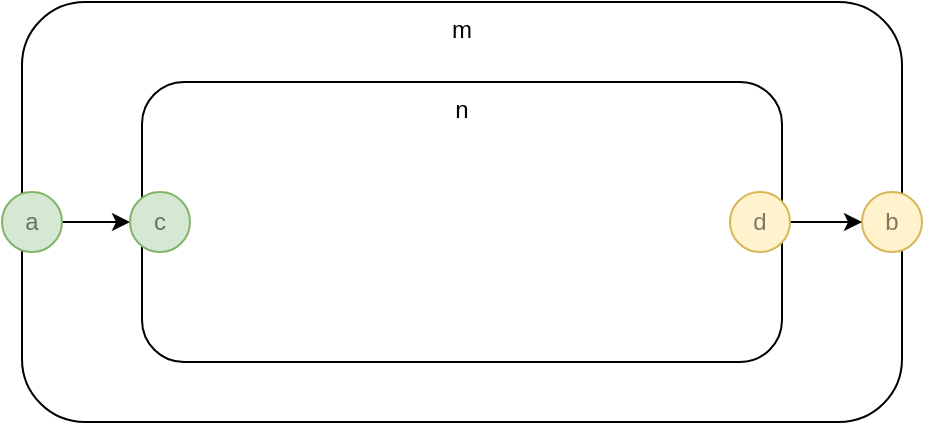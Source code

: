 <mxfile version="14.6.13" type="device"><diagram id="kCBzqsQgc0aW30EmMs_m" name="Page-1"><mxGraphModel dx="618" dy="373" grid="1" gridSize="10" guides="1" tooltips="1" connect="1" arrows="1" fold="1" page="1" pageScale="1" pageWidth="1100" pageHeight="850" math="0" shadow="0"><root><mxCell id="0"/><mxCell id="1" parent="0"/><mxCell id="Nl1LcCOVLVZGkuQ6EcLl-2" value="m" style="rounded=1;whiteSpace=wrap;html=1;verticalAlign=top;" parent="1" vertex="1"><mxGeometry x="120" y="80" width="440" height="210" as="geometry"/></mxCell><mxCell id="Nl1LcCOVLVZGkuQ6EcLl-3" value="n" style="rounded=1;whiteSpace=wrap;html=1;verticalAlign=top;" parent="1" vertex="1"><mxGeometry x="180" y="120" width="320" height="140" as="geometry"/></mxCell><mxCell id="Nl1LcCOVLVZGkuQ6EcLl-4" value="b" style="ellipse;whiteSpace=wrap;html=1;aspect=fixed;fillColor=#fff2cc;align=center;strokeColor=#d6b656;textOpacity=50;" parent="1" vertex="1"><mxGeometry x="540" y="175" width="30" height="30" as="geometry"/></mxCell><mxCell id="JY7Yr9pDnzS2nqslWDs0-1" style="edgeStyle=orthogonalEdgeStyle;rounded=0;orthogonalLoop=1;jettySize=auto;html=1;exitX=1;exitY=0.5;exitDx=0;exitDy=0;entryX=0;entryY=0.5;entryDx=0;entryDy=0;" parent="1" source="Nl1LcCOVLVZGkuQ6EcLl-6" target="Nl1LcCOVLVZGkuQ6EcLl-7" edge="1"><mxGeometry relative="1" as="geometry"/></mxCell><mxCell id="Nl1LcCOVLVZGkuQ6EcLl-6" value="a" style="ellipse;whiteSpace=wrap;html=1;aspect=fixed;fillColor=#d5e8d4;align=center;strokeColor=#82b366;textOpacity=50;" parent="1" vertex="1"><mxGeometry x="110" y="175" width="30" height="30" as="geometry"/></mxCell><mxCell id="Nl1LcCOVLVZGkuQ6EcLl-7" value="c" style="ellipse;whiteSpace=wrap;html=1;aspect=fixed;fillColor=#d5e8d4;align=center;strokeColor=#82b366;textOpacity=50;" parent="1" vertex="1"><mxGeometry x="174" y="175" width="30" height="30" as="geometry"/></mxCell><mxCell id="JY7Yr9pDnzS2nqslWDs0-2" style="edgeStyle=orthogonalEdgeStyle;rounded=0;orthogonalLoop=1;jettySize=auto;html=1;exitX=1;exitY=0.5;exitDx=0;exitDy=0;" parent="1" source="Nl1LcCOVLVZGkuQ6EcLl-9" target="Nl1LcCOVLVZGkuQ6EcLl-4" edge="1"><mxGeometry relative="1" as="geometry"/></mxCell><mxCell id="Nl1LcCOVLVZGkuQ6EcLl-9" value="d" style="ellipse;whiteSpace=wrap;html=1;aspect=fixed;fillColor=#fff2cc;align=center;strokeColor=#d6b656;textOpacity=50;" parent="1" vertex="1"><mxGeometry x="474" y="175" width="30" height="30" as="geometry"/></mxCell></root></mxGraphModel></diagram></mxfile>